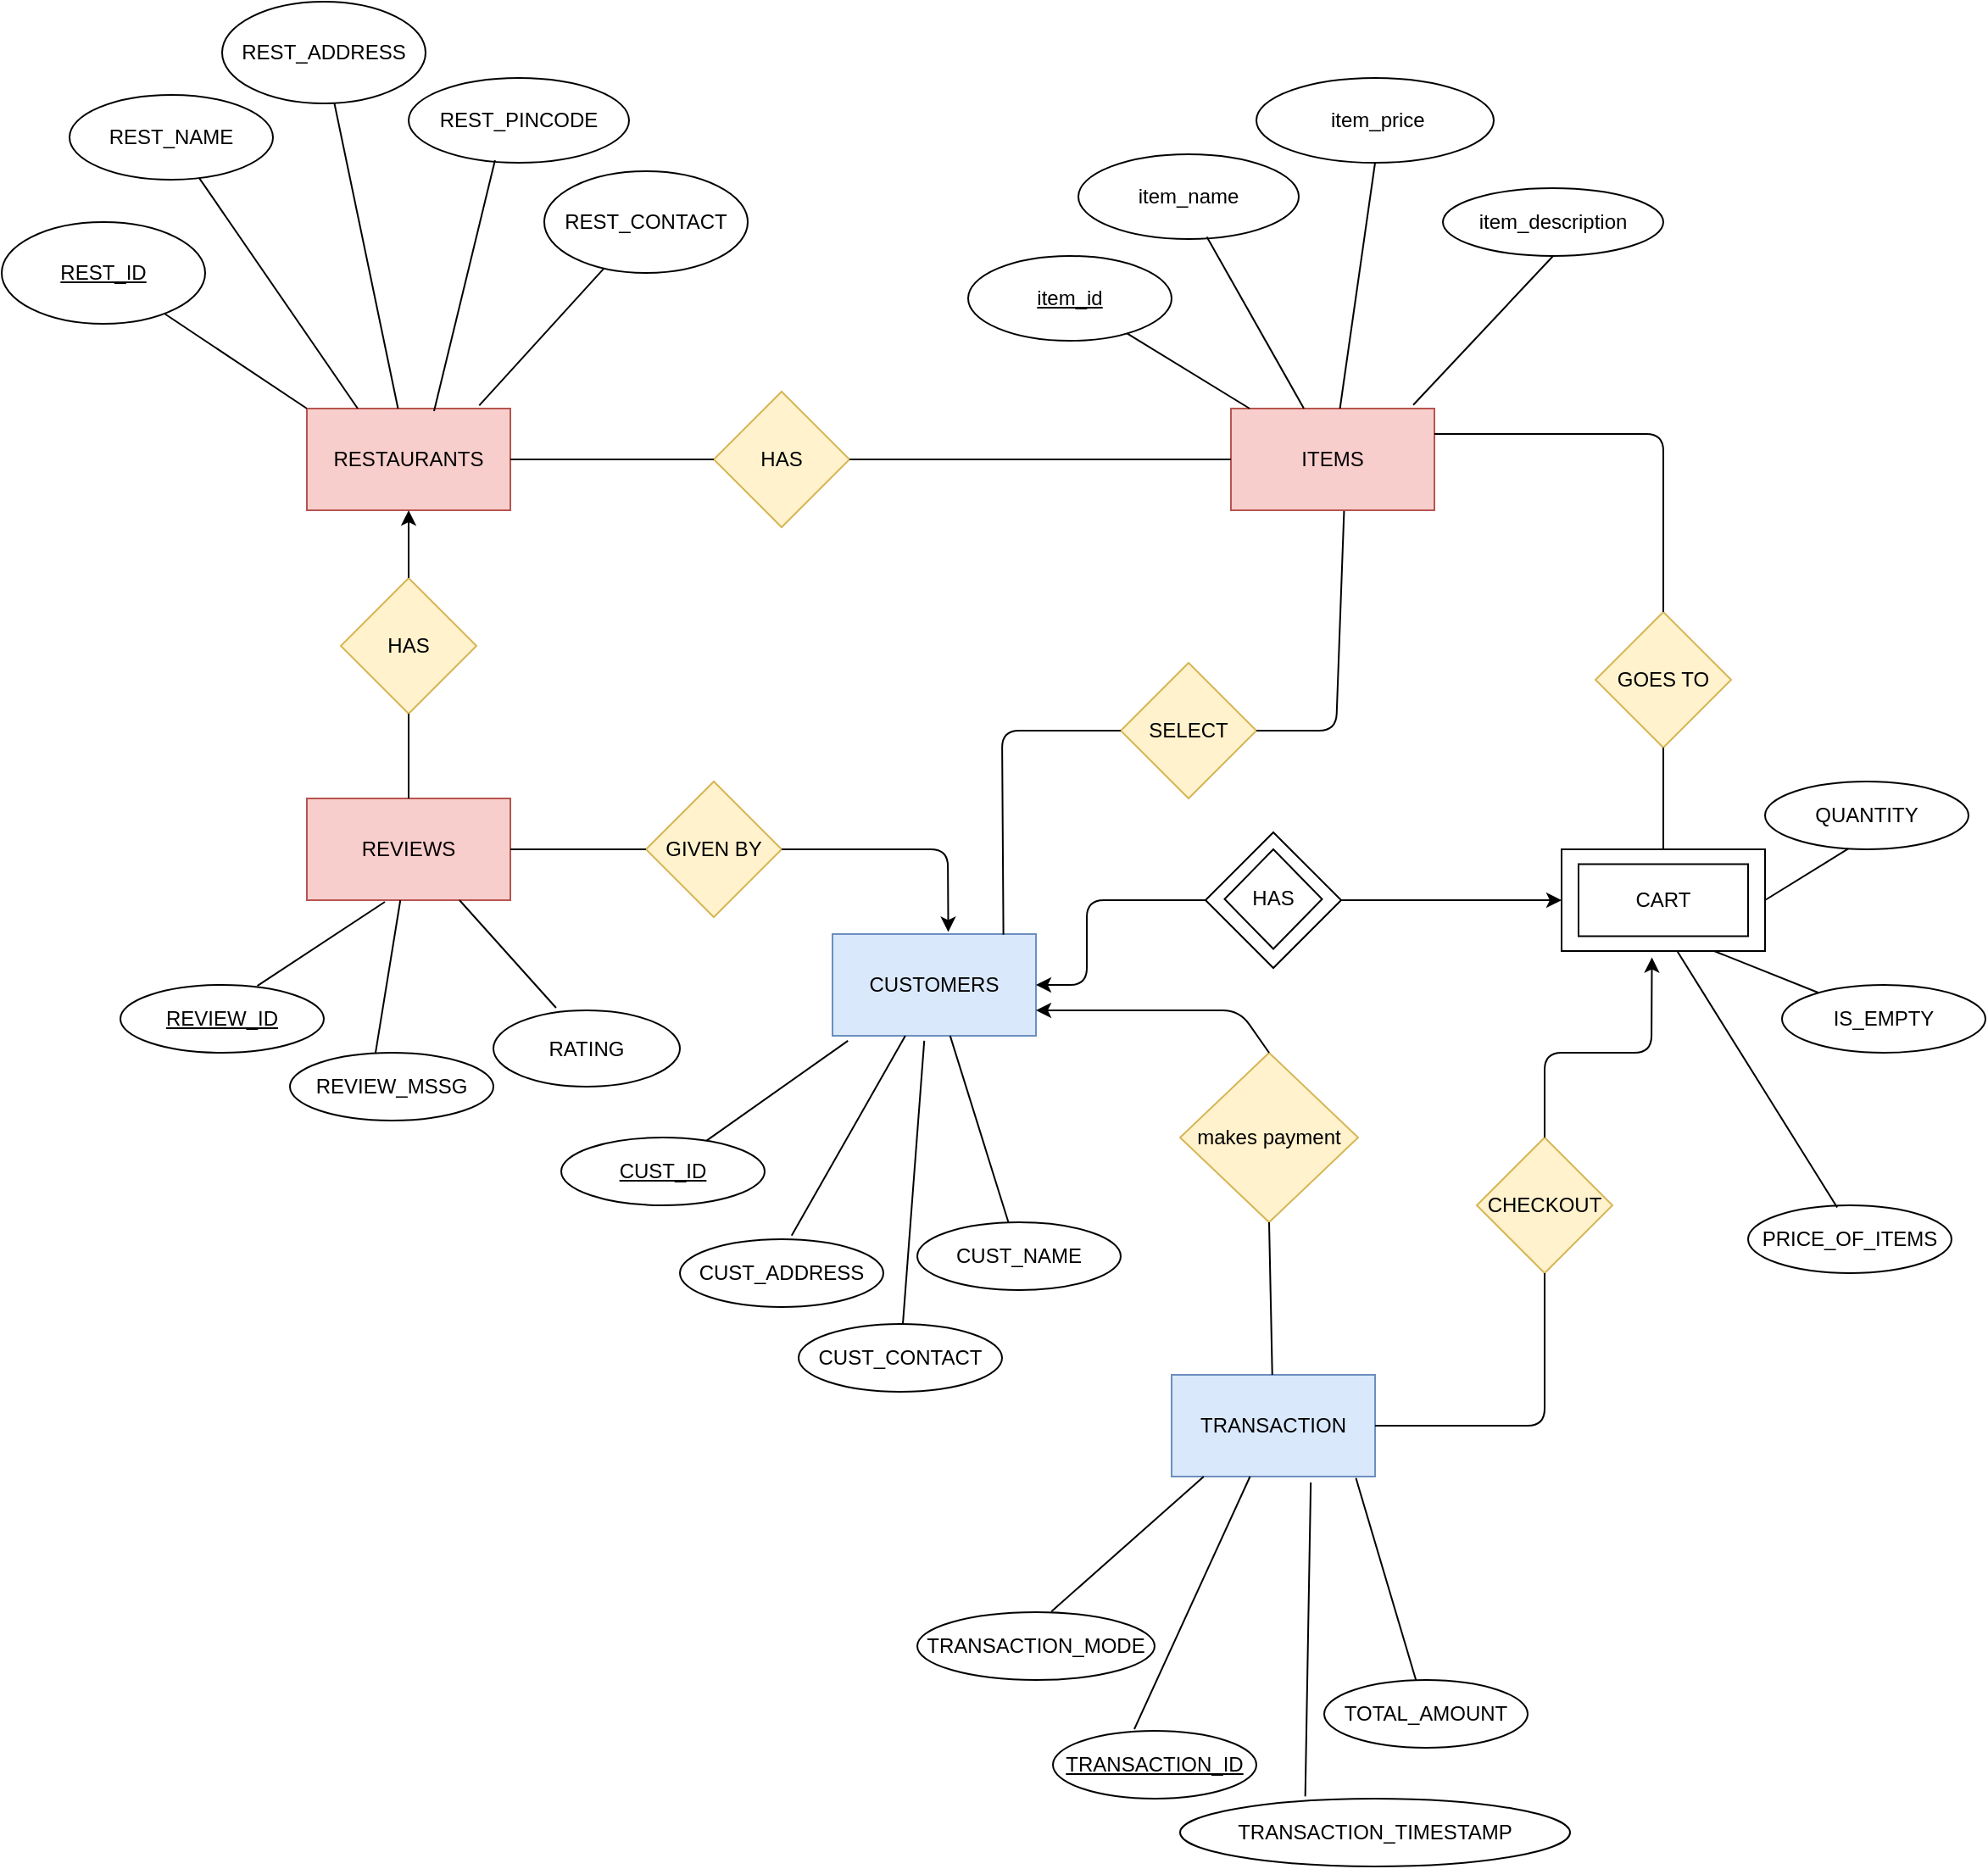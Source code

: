 <mxfile version="14.4.2" type="github">
  <diagram id="ATp6TMmyWoH9TD7Tf0jV" name="Page-1">
    <mxGraphModel dx="2035" dy="1768" grid="1" gridSize="10" guides="1" tooltips="1" connect="1" arrows="1" fold="1" page="1" pageScale="1" pageWidth="850" pageHeight="1100" math="0" shadow="0">
      <root>
        <mxCell id="0" />
        <mxCell id="1" parent="0" />
        <mxCell id="hR_grr5WYZVCEhmhDHav-1" value="RESTAURANTS" style="rounded=0;whiteSpace=wrap;html=1;fillColor=#f8cecc;strokeColor=#b85450;" parent="1" vertex="1">
          <mxGeometry x="40" y="160" width="120" height="60" as="geometry" />
        </mxCell>
        <mxCell id="hR_grr5WYZVCEhmhDHav-5" value="REVIEWS" style="rounded=0;whiteSpace=wrap;html=1;fillColor=#f8cecc;strokeColor=#b85450;" parent="1" vertex="1">
          <mxGeometry x="40" y="390" width="120" height="60" as="geometry" />
        </mxCell>
        <mxCell id="hR_grr5WYZVCEhmhDHav-7" value="" style="endArrow=none;html=1;" parent="1" source="hR_grr5WYZVCEhmhDHav-1" target="hR_grr5WYZVCEhmhDHav-13" edge="1">
          <mxGeometry width="50" height="50" relative="1" as="geometry">
            <mxPoint x="170" y="90" as="sourcePoint" />
            <mxPoint x="450" y="270" as="targetPoint" />
          </mxGeometry>
        </mxCell>
        <mxCell id="hR_grr5WYZVCEhmhDHav-8" value="" style="endArrow=none;html=1;exitX=0.847;exitY=-0.03;exitDx=0;exitDy=0;exitPerimeter=0;" parent="1" source="hR_grr5WYZVCEhmhDHav-1" target="hR_grr5WYZVCEhmhDHav-14" edge="1">
          <mxGeometry width="50" height="50" relative="1" as="geometry">
            <mxPoint x="190" y="150" as="sourcePoint" />
            <mxPoint x="210" y="130" as="targetPoint" />
          </mxGeometry>
        </mxCell>
        <mxCell id="hR_grr5WYZVCEhmhDHav-9" value="" style="endArrow=none;html=1;exitX=0;exitY=0;exitDx=0;exitDy=0;" parent="1" source="hR_grr5WYZVCEhmhDHav-1" target="hR_grr5WYZVCEhmhDHav-11" edge="1">
          <mxGeometry width="50" height="50" relative="1" as="geometry">
            <mxPoint x="100" y="190" as="sourcePoint" />
            <mxPoint x="68.974" y="127.947" as="targetPoint" />
          </mxGeometry>
        </mxCell>
        <mxCell id="hR_grr5WYZVCEhmhDHav-11" value="&lt;u&gt;REST_ID&lt;/u&gt;" style="ellipse;whiteSpace=wrap;html=1;" parent="1" vertex="1">
          <mxGeometry x="-140" y="50" width="120" height="60" as="geometry" />
        </mxCell>
        <mxCell id="hR_grr5WYZVCEhmhDHav-12" value="REST_NAME" style="ellipse;whiteSpace=wrap;html=1;" parent="1" vertex="1">
          <mxGeometry x="-100" y="-25" width="120" height="50" as="geometry" />
        </mxCell>
        <mxCell id="hR_grr5WYZVCEhmhDHav-13" value="REST_ADDRESS" style="ellipse;whiteSpace=wrap;html=1;" parent="1" vertex="1">
          <mxGeometry x="-10" y="-80" width="120" height="60" as="geometry" />
        </mxCell>
        <mxCell id="hR_grr5WYZVCEhmhDHav-14" value="REST_CONTACT" style="ellipse;whiteSpace=wrap;html=1;" parent="1" vertex="1">
          <mxGeometry x="180" y="20" width="120" height="60" as="geometry" />
        </mxCell>
        <mxCell id="hR_grr5WYZVCEhmhDHav-16" value="" style="endArrow=none;html=1;exitX=0.25;exitY=0;exitDx=0;exitDy=0;" parent="1" source="hR_grr5WYZVCEhmhDHav-1" target="hR_grr5WYZVCEhmhDHav-12" edge="1">
          <mxGeometry width="50" height="50" relative="1" as="geometry">
            <mxPoint x="400" y="310" as="sourcePoint" />
            <mxPoint x="450" y="260" as="targetPoint" />
            <Array as="points" />
          </mxGeometry>
        </mxCell>
        <mxCell id="hR_grr5WYZVCEhmhDHav-22" value="REVIEW_MSSG" style="ellipse;whiteSpace=wrap;html=1;" parent="1" vertex="1">
          <mxGeometry x="30" y="540" width="120" height="40" as="geometry" />
        </mxCell>
        <mxCell id="hR_grr5WYZVCEhmhDHav-23" value="&lt;u&gt;REVIEW_ID&lt;/u&gt;" style="ellipse;whiteSpace=wrap;html=1;" parent="1" vertex="1">
          <mxGeometry x="-70" y="500" width="120" height="40" as="geometry" />
        </mxCell>
        <mxCell id="hR_grr5WYZVCEhmhDHav-31" value="TRANSACTION_MODE" style="ellipse;whiteSpace=wrap;html=1;" parent="1" vertex="1">
          <mxGeometry x="400" y="870" width="140" height="40" as="geometry" />
        </mxCell>
        <mxCell id="hR_grr5WYZVCEhmhDHav-35" value="" style="endArrow=none;html=1;entryX=0.673;entryY=0.015;entryDx=0;entryDy=0;entryPerimeter=0;" parent="1" target="hR_grr5WYZVCEhmhDHav-23" edge="1">
          <mxGeometry width="50" height="50" relative="1" as="geometry">
            <mxPoint x="86" y="451" as="sourcePoint" />
            <mxPoint x="450" y="290" as="targetPoint" />
          </mxGeometry>
        </mxCell>
        <mxCell id="hR_grr5WYZVCEhmhDHav-36" value="" style="endArrow=none;html=1;exitX=0.42;exitY=0.015;exitDx=0;exitDy=0;exitPerimeter=0;" parent="1" source="hR_grr5WYZVCEhmhDHav-22" target="hR_grr5WYZVCEhmhDHav-5" edge="1">
          <mxGeometry width="50" height="50" relative="1" as="geometry">
            <mxPoint x="190" y="465" as="sourcePoint" />
            <mxPoint x="240" y="415" as="targetPoint" />
          </mxGeometry>
        </mxCell>
        <mxCell id="hR_grr5WYZVCEhmhDHav-54" value="HAS" style="rhombus;whiteSpace=wrap;html=1;fillColor=#fff2cc;strokeColor=#d6b656;" parent="1" vertex="1">
          <mxGeometry x="60" y="260" width="80" height="80" as="geometry" />
        </mxCell>
        <mxCell id="hR_grr5WYZVCEhmhDHav-64" value="" style="endArrow=classic;html=1;exitX=0.5;exitY=0;exitDx=0;exitDy=0;entryX=0.5;entryY=1;entryDx=0;entryDy=0;" parent="1" source="hR_grr5WYZVCEhmhDHav-54" target="hR_grr5WYZVCEhmhDHav-1" edge="1">
          <mxGeometry width="50" height="50" relative="1" as="geometry">
            <mxPoint x="200" y="280" as="sourcePoint" />
            <mxPoint x="250" y="230" as="targetPoint" />
          </mxGeometry>
        </mxCell>
        <mxCell id="hR_grr5WYZVCEhmhDHav-65" value="" style="endArrow=none;html=1;exitX=0.5;exitY=0;exitDx=0;exitDy=0;entryX=0.5;entryY=1;entryDx=0;entryDy=0;" parent="1" source="hR_grr5WYZVCEhmhDHav-5" target="hR_grr5WYZVCEhmhDHav-54" edge="1">
          <mxGeometry width="50" height="50" relative="1" as="geometry">
            <mxPoint x="320" y="300" as="sourcePoint" />
            <mxPoint x="370" y="250" as="targetPoint" />
          </mxGeometry>
        </mxCell>
        <mxCell id="hR_grr5WYZVCEhmhDHav-67" value="ITEMS" style="rounded=0;whiteSpace=wrap;html=1;fillColor=#f8cecc;strokeColor=#b85450;" parent="1" vertex="1">
          <mxGeometry x="585" y="160" width="120" height="60" as="geometry" />
        </mxCell>
        <mxCell id="hR_grr5WYZVCEhmhDHav-68" value="&amp;nbsp;item_price" style="ellipse;whiteSpace=wrap;html=1;" parent="1" vertex="1">
          <mxGeometry x="600" y="-35" width="140" height="50" as="geometry" />
        </mxCell>
        <mxCell id="hR_grr5WYZVCEhmhDHav-69" value="&lt;u&gt;item_id&lt;/u&gt;" style="ellipse;whiteSpace=wrap;html=1;" parent="1" vertex="1">
          <mxGeometry x="430" y="70" width="120" height="50" as="geometry" />
        </mxCell>
        <mxCell id="hR_grr5WYZVCEhmhDHav-70" value="item_name" style="ellipse;whiteSpace=wrap;html=1;" parent="1" vertex="1">
          <mxGeometry x="495" y="10" width="130" height="50" as="geometry" />
        </mxCell>
        <mxCell id="hR_grr5WYZVCEhmhDHav-72" value="" style="endArrow=none;html=1;exitX=0.583;exitY=0.975;exitDx=0;exitDy=0;exitPerimeter=0;" parent="1" source="hR_grr5WYZVCEhmhDHav-70" target="hR_grr5WYZVCEhmhDHav-67" edge="1">
          <mxGeometry width="50" height="50" relative="1" as="geometry">
            <mxPoint x="820" y="240" as="sourcePoint" />
            <mxPoint x="790" y="370" as="targetPoint" />
          </mxGeometry>
        </mxCell>
        <mxCell id="hR_grr5WYZVCEhmhDHav-73" value="" style="endArrow=none;html=1;exitX=0.5;exitY=1;exitDx=0;exitDy=0;" parent="1" source="hR_grr5WYZVCEhmhDHav-68" target="hR_grr5WYZVCEhmhDHav-67" edge="1">
          <mxGeometry width="50" height="50" relative="1" as="geometry">
            <mxPoint x="570" y="440" as="sourcePoint" />
            <mxPoint x="1030" y="110" as="targetPoint" />
            <Array as="points" />
          </mxGeometry>
        </mxCell>
        <mxCell id="hR_grr5WYZVCEhmhDHav-75" value="item_description" style="ellipse;whiteSpace=wrap;html=1;" parent="1" vertex="1">
          <mxGeometry x="710" y="30" width="130" height="40" as="geometry" />
        </mxCell>
        <mxCell id="hR_grr5WYZVCEhmhDHav-77" value="" style="endArrow=none;html=1;entryX=0.896;entryY=-0.035;entryDx=0;entryDy=0;exitX=0.5;exitY=1;exitDx=0;exitDy=0;entryPerimeter=0;" parent="1" source="hR_grr5WYZVCEhmhDHav-75" target="hR_grr5WYZVCEhmhDHav-67" edge="1">
          <mxGeometry width="50" height="50" relative="1" as="geometry">
            <mxPoint x="790" y="360" as="sourcePoint" />
            <mxPoint x="840" y="310" as="targetPoint" />
          </mxGeometry>
        </mxCell>
        <mxCell id="hR_grr5WYZVCEhmhDHav-85" value="REST_PINCODE" style="ellipse;whiteSpace=wrap;html=1;" parent="1" vertex="1">
          <mxGeometry x="100" y="-35" width="130" height="50" as="geometry" />
        </mxCell>
        <mxCell id="hR_grr5WYZVCEhmhDHav-86" value="" style="endArrow=none;html=1;entryX=0.392;entryY=0.97;entryDx=0;entryDy=0;entryPerimeter=0;exitX=0.625;exitY=0.025;exitDx=0;exitDy=0;exitPerimeter=0;" parent="1" source="hR_grr5WYZVCEhmhDHav-1" target="hR_grr5WYZVCEhmhDHav-85" edge="1">
          <mxGeometry width="50" height="50" relative="1" as="geometry">
            <mxPoint x="310" y="210" as="sourcePoint" />
            <mxPoint x="360" y="160" as="targetPoint" />
          </mxGeometry>
        </mxCell>
        <mxCell id="hR_grr5WYZVCEhmhDHav-89" value="HAS" style="rhombus;whiteSpace=wrap;html=1;fillColor=#fff2cc;strokeColor=#d6b656;" parent="1" vertex="1">
          <mxGeometry x="280" y="150" width="80" height="80" as="geometry" />
        </mxCell>
        <mxCell id="hR_grr5WYZVCEhmhDHav-90" value="" style="endArrow=none;html=1;exitX=1;exitY=0.5;exitDx=0;exitDy=0;entryX=0;entryY=0.5;entryDx=0;entryDy=0;" parent="1" source="hR_grr5WYZVCEhmhDHav-89" target="hR_grr5WYZVCEhmhDHav-67" edge="1">
          <mxGeometry width="50" height="50" relative="1" as="geometry">
            <mxPoint x="460" y="200" as="sourcePoint" />
            <mxPoint x="630" y="365" as="targetPoint" />
            <Array as="points" />
          </mxGeometry>
        </mxCell>
        <mxCell id="hR_grr5WYZVCEhmhDHav-91" value="" style="endArrow=none;html=1;entryX=1;entryY=0.5;entryDx=0;entryDy=0;exitX=0;exitY=0.5;exitDx=0;exitDy=0;" parent="1" source="hR_grr5WYZVCEhmhDHav-89" target="hR_grr5WYZVCEhmhDHav-1" edge="1">
          <mxGeometry width="50" height="50" relative="1" as="geometry">
            <mxPoint x="460" y="200" as="sourcePoint" />
            <mxPoint x="510" y="150" as="targetPoint" />
          </mxGeometry>
        </mxCell>
        <mxCell id="hR_grr5WYZVCEhmhDHav-102" value="RATING" style="ellipse;whiteSpace=wrap;html=1;" parent="1" vertex="1">
          <mxGeometry x="150" y="515" width="110" height="45" as="geometry" />
        </mxCell>
        <mxCell id="hR_grr5WYZVCEhmhDHav-103" value="" style="endArrow=none;html=1;exitX=0.75;exitY=1;exitDx=0;exitDy=0;entryX=0.336;entryY=-0.033;entryDx=0;entryDy=0;entryPerimeter=0;" parent="1" source="hR_grr5WYZVCEhmhDHav-5" target="hR_grr5WYZVCEhmhDHav-102" edge="1">
          <mxGeometry width="50" height="50" relative="1" as="geometry">
            <mxPoint x="460" y="280" as="sourcePoint" />
            <mxPoint x="510" y="230" as="targetPoint" />
          </mxGeometry>
        </mxCell>
        <mxCell id="hR_grr5WYZVCEhmhDHav-113" value="CUSTOMERS" style="rounded=0;whiteSpace=wrap;html=1;fillColor=#dae8fc;strokeColor=#6c8ebf;" parent="1" vertex="1">
          <mxGeometry x="350" y="470" width="120" height="60" as="geometry" />
        </mxCell>
        <mxCell id="hR_grr5WYZVCEhmhDHav-114" value="&lt;u&gt;CUST_ID&lt;/u&gt;" style="ellipse;whiteSpace=wrap;html=1;" parent="1" vertex="1">
          <mxGeometry x="190" y="590" width="120" height="40" as="geometry" />
        </mxCell>
        <mxCell id="hR_grr5WYZVCEhmhDHav-115" value="CUST_ADDRESS" style="ellipse;whiteSpace=wrap;html=1;" parent="1" vertex="1">
          <mxGeometry x="260" y="650" width="120" height="40" as="geometry" />
        </mxCell>
        <mxCell id="hR_grr5WYZVCEhmhDHav-116" value="CUST_CONTACT" style="ellipse;whiteSpace=wrap;html=1;" parent="1" vertex="1">
          <mxGeometry x="330" y="700" width="120" height="40" as="geometry" />
        </mxCell>
        <mxCell id="hR_grr5WYZVCEhmhDHav-117" value="CUST_NAME" style="ellipse;whiteSpace=wrap;html=1;" parent="1" vertex="1">
          <mxGeometry x="400" y="640" width="120" height="40" as="geometry" />
        </mxCell>
        <mxCell id="hR_grr5WYZVCEhmhDHav-118" value="" style="endArrow=none;html=1;exitX=0.076;exitY=1.049;exitDx=0;exitDy=0;exitPerimeter=0;" parent="1" source="hR_grr5WYZVCEhmhDHav-113" target="hR_grr5WYZVCEhmhDHav-114" edge="1">
          <mxGeometry width="50" height="50" relative="1" as="geometry">
            <mxPoint x="130" y="870" as="sourcePoint" />
            <mxPoint x="180" y="820" as="targetPoint" />
            <Array as="points" />
          </mxGeometry>
        </mxCell>
        <mxCell id="hR_grr5WYZVCEhmhDHav-119" value="" style="endArrow=none;html=1;" parent="1" source="hR_grr5WYZVCEhmhDHav-113" target="hR_grr5WYZVCEhmhDHav-117" edge="1">
          <mxGeometry width="50" height="50" relative="1" as="geometry">
            <mxPoint x="490" y="510" as="sourcePoint" />
            <mxPoint x="250" y="620" as="targetPoint" />
          </mxGeometry>
        </mxCell>
        <mxCell id="hR_grr5WYZVCEhmhDHav-120" value="" style="endArrow=none;html=1;entryX=0.549;entryY=-0.052;entryDx=0;entryDy=0;entryPerimeter=0;" parent="1" source="hR_grr5WYZVCEhmhDHav-113" target="hR_grr5WYZVCEhmhDHav-115" edge="1">
          <mxGeometry width="50" height="50" relative="1" as="geometry">
            <mxPoint x="439" y="510" as="sourcePoint" />
            <mxPoint x="290" y="620" as="targetPoint" />
          </mxGeometry>
        </mxCell>
        <mxCell id="hR_grr5WYZVCEhmhDHav-121" value="" style="endArrow=none;html=1;exitX=0.451;exitY=1.049;exitDx=0;exitDy=0;exitPerimeter=0;" parent="1" source="hR_grr5WYZVCEhmhDHav-113" target="hR_grr5WYZVCEhmhDHav-116" edge="1">
          <mxGeometry width="50" height="50" relative="1" as="geometry">
            <mxPoint x="210" y="720" as="sourcePoint" />
            <mxPoint x="260" y="670" as="targetPoint" />
          </mxGeometry>
        </mxCell>
        <mxCell id="hR_grr5WYZVCEhmhDHav-122" value="GIVEN BY" style="rhombus;whiteSpace=wrap;html=1;fillColor=#fff2cc;strokeColor=#d6b656;" parent="1" vertex="1">
          <mxGeometry x="240" y="380" width="80" height="80" as="geometry" />
        </mxCell>
        <mxCell id="hR_grr5WYZVCEhmhDHav-124" value="" style="endArrow=classic;html=1;exitX=1;exitY=0.5;exitDx=0;exitDy=0;entryX=0.569;entryY=-0.021;entryDx=0;entryDy=0;entryPerimeter=0;" parent="1" source="hR_grr5WYZVCEhmhDHav-122" target="hR_grr5WYZVCEhmhDHav-113" edge="1">
          <mxGeometry width="50" height="50" relative="1" as="geometry">
            <mxPoint x="350" y="340" as="sourcePoint" />
            <mxPoint x="400" y="290" as="targetPoint" />
            <Array as="points">
              <mxPoint x="418" y="420" />
            </Array>
          </mxGeometry>
        </mxCell>
        <mxCell id="hR_grr5WYZVCEhmhDHav-125" value="" style="endArrow=none;html=1;entryX=0;entryY=0.5;entryDx=0;entryDy=0;" parent="1" source="hR_grr5WYZVCEhmhDHav-5" target="hR_grr5WYZVCEhmhDHav-122" edge="1">
          <mxGeometry width="50" height="50" relative="1" as="geometry">
            <mxPoint x="350" y="510" as="sourcePoint" />
            <mxPoint x="400" y="460" as="targetPoint" />
          </mxGeometry>
        </mxCell>
        <mxCell id="hR_grr5WYZVCEhmhDHav-126" value="SELECT" style="rhombus;whiteSpace=wrap;html=1;fillColor=#fff2cc;strokeColor=#d6b656;" parent="1" vertex="1">
          <mxGeometry x="520" y="310" width="80" height="80" as="geometry" />
        </mxCell>
        <mxCell id="hR_grr5WYZVCEhmhDHav-127" value="" style="endArrow=none;html=1;entryX=0.556;entryY=1.007;entryDx=0;entryDy=0;entryPerimeter=0;exitX=1;exitY=0.5;exitDx=0;exitDy=0;" parent="1" source="hR_grr5WYZVCEhmhDHav-126" target="hR_grr5WYZVCEhmhDHav-67" edge="1">
          <mxGeometry width="50" height="50" relative="1" as="geometry">
            <mxPoint x="430" y="300" as="sourcePoint" />
            <mxPoint x="480" y="250" as="targetPoint" />
            <Array as="points">
              <mxPoint x="647" y="350" />
            </Array>
          </mxGeometry>
        </mxCell>
        <mxCell id="hR_grr5WYZVCEhmhDHav-128" value="" style="endArrow=none;html=1;" parent="1" source="hR_grr5WYZVCEhmhDHav-67" target="hR_grr5WYZVCEhmhDHav-69" edge="1">
          <mxGeometry width="50" height="50" relative="1" as="geometry">
            <mxPoint x="430" y="300" as="sourcePoint" />
            <mxPoint x="480" y="250" as="targetPoint" />
          </mxGeometry>
        </mxCell>
        <mxCell id="hR_grr5WYZVCEhmhDHav-129" value="" style="endArrow=none;html=1;entryX=0;entryY=0.5;entryDx=0;entryDy=0;exitX=0.84;exitY=0.007;exitDx=0;exitDy=0;exitPerimeter=0;" parent="1" source="hR_grr5WYZVCEhmhDHav-113" target="hR_grr5WYZVCEhmhDHav-126" edge="1">
          <mxGeometry width="50" height="50" relative="1" as="geometry">
            <mxPoint x="450" y="460" as="sourcePoint" />
            <mxPoint x="480" y="280" as="targetPoint" />
            <Array as="points">
              <mxPoint x="450" y="350" />
            </Array>
          </mxGeometry>
        </mxCell>
        <mxCell id="hR_grr5WYZVCEhmhDHav-169" value="CART" style="rounded=0;whiteSpace=wrap;html=1;" parent="1" vertex="1">
          <mxGeometry x="780" y="420" width="120" height="60" as="geometry" />
        </mxCell>
        <mxCell id="hR_grr5WYZVCEhmhDHav-170" value="TRANSACTION" style="rounded=0;whiteSpace=wrap;html=1;fillColor=#dae8fc;strokeColor=#6c8ebf;" parent="1" vertex="1">
          <mxGeometry x="550" y="730" width="120" height="60" as="geometry" />
        </mxCell>
        <mxCell id="hR_grr5WYZVCEhmhDHav-171" value="" style="endArrow=none;html=1;entryX=0.158;entryY=1;entryDx=0;entryDy=0;entryPerimeter=0;exitX=0.565;exitY=-0.01;exitDx=0;exitDy=0;exitPerimeter=0;" parent="1" source="hR_grr5WYZVCEhmhDHav-31" target="hR_grr5WYZVCEhmhDHav-170" edge="1">
          <mxGeometry width="50" height="50" relative="1" as="geometry">
            <mxPoint x="500" y="870" as="sourcePoint" />
            <mxPoint x="720" y="820" as="targetPoint" />
          </mxGeometry>
        </mxCell>
        <mxCell id="hR_grr5WYZVCEhmhDHav-173" value="PRICE_OF_ITEMS" style="ellipse;whiteSpace=wrap;html=1;" parent="1" vertex="1">
          <mxGeometry x="890" y="630" width="120" height="40" as="geometry" />
        </mxCell>
        <mxCell id="hR_grr5WYZVCEhmhDHav-174" value="IS_EMPTY&lt;br&gt;" style="ellipse;whiteSpace=wrap;html=1;" parent="1" vertex="1">
          <mxGeometry x="910" y="500" width="120" height="40" as="geometry" />
        </mxCell>
        <mxCell id="hR_grr5WYZVCEhmhDHav-175" value="&lt;u&gt;TRANSACTION_ID&lt;/u&gt;" style="ellipse;whiteSpace=wrap;html=1;" parent="1" vertex="1">
          <mxGeometry x="480" y="940" width="120" height="40" as="geometry" />
        </mxCell>
        <mxCell id="hR_grr5WYZVCEhmhDHav-176" value="" style="endArrow=none;html=1;exitX=0.4;exitY=-0.025;exitDx=0;exitDy=0;exitPerimeter=0;" parent="1" source="hR_grr5WYZVCEhmhDHav-175" target="hR_grr5WYZVCEhmhDHav-170" edge="1">
          <mxGeometry width="50" height="50" relative="1" as="geometry">
            <mxPoint x="740" y="670" as="sourcePoint" />
            <mxPoint x="790" y="620" as="targetPoint" />
          </mxGeometry>
        </mxCell>
        <mxCell id="hR_grr5WYZVCEhmhDHav-177" value="" style="endArrow=none;html=1;entryX=0.57;entryY=1.007;entryDx=0;entryDy=0;entryPerimeter=0;exitX=0.438;exitY=0.031;exitDx=0;exitDy=0;exitPerimeter=0;" parent="1" source="hR_grr5WYZVCEhmhDHav-173" target="hR_grr5WYZVCEhmhDHav-169" edge="1">
          <mxGeometry width="50" height="50" relative="1" as="geometry">
            <mxPoint x="857" y="557" as="sourcePoint" />
            <mxPoint x="1090" y="122.5" as="targetPoint" />
          </mxGeometry>
        </mxCell>
        <mxCell id="hR_grr5WYZVCEhmhDHav-178" value="" style="endArrow=none;html=1;entryX=0.75;entryY=1;entryDx=0;entryDy=0;" parent="1" source="hR_grr5WYZVCEhmhDHav-174" target="hR_grr5WYZVCEhmhDHav-169" edge="1">
          <mxGeometry width="50" height="50" relative="1" as="geometry">
            <mxPoint x="830" y="202.5" as="sourcePoint" />
            <mxPoint x="880" y="152.5" as="targetPoint" />
          </mxGeometry>
        </mxCell>
        <mxCell id="hR_grr5WYZVCEhmhDHav-180" value="TOTAL_AMOUNT" style="ellipse;whiteSpace=wrap;html=1;" parent="1" vertex="1">
          <mxGeometry x="640" y="910" width="120" height="40" as="geometry" />
        </mxCell>
        <mxCell id="hR_grr5WYZVCEhmhDHav-181" value="" style="endArrow=none;html=1;entryX=0.906;entryY=1.015;entryDx=0;entryDy=0;entryPerimeter=0;" parent="1" source="hR_grr5WYZVCEhmhDHav-180" target="hR_grr5WYZVCEhmhDHav-170" edge="1">
          <mxGeometry width="50" height="50" relative="1" as="geometry">
            <mxPoint x="740" y="670" as="sourcePoint" />
            <mxPoint x="790" y="620" as="targetPoint" />
          </mxGeometry>
        </mxCell>
        <mxCell id="hR_grr5WYZVCEhmhDHav-183" value="makes payment&lt;br&gt;" style="rhombus;whiteSpace=wrap;html=1;fillColor=#fff2cc;strokeColor=#d6b656;" parent="1" vertex="1">
          <mxGeometry x="555" y="540" width="105" height="100" as="geometry" />
        </mxCell>
        <mxCell id="hR_grr5WYZVCEhmhDHav-184" value="TRANSACTION_TIMESTAMP" style="ellipse;whiteSpace=wrap;html=1;" parent="1" vertex="1">
          <mxGeometry x="555" y="980" width="230" height="40" as="geometry" />
        </mxCell>
        <mxCell id="hR_grr5WYZVCEhmhDHav-185" value="" style="endArrow=none;html=1;entryX=0.684;entryY=1.059;entryDx=0;entryDy=0;entryPerimeter=0;exitX=0.321;exitY=-0.033;exitDx=0;exitDy=0;exitPerimeter=0;" parent="1" source="hR_grr5WYZVCEhmhDHav-184" target="hR_grr5WYZVCEhmhDHav-170" edge="1">
          <mxGeometry width="50" height="50" relative="1" as="geometry">
            <mxPoint x="800" y="870" as="sourcePoint" />
            <mxPoint x="850" y="820" as="targetPoint" />
          </mxGeometry>
        </mxCell>
        <mxCell id="hR_grr5WYZVCEhmhDHav-186" value="GOES TO" style="rhombus;whiteSpace=wrap;html=1;fillColor=#fff2cc;strokeColor=#d6b656;" parent="1" vertex="1">
          <mxGeometry x="800" y="280" width="80" height="80" as="geometry" />
        </mxCell>
        <mxCell id="hR_grr5WYZVCEhmhDHav-187" value="" style="endArrow=none;html=1;entryX=0.5;entryY=1;entryDx=0;entryDy=0;" parent="1" source="hR_grr5WYZVCEhmhDHav-169" target="hR_grr5WYZVCEhmhDHav-186" edge="1">
          <mxGeometry width="50" height="50" relative="1" as="geometry">
            <mxPoint x="870" y="422.5" as="sourcePoint" />
            <mxPoint x="920" y="372.5" as="targetPoint" />
          </mxGeometry>
        </mxCell>
        <mxCell id="hR_grr5WYZVCEhmhDHav-188" value="" style="endArrow=none;html=1;exitX=0.5;exitY=0;exitDx=0;exitDy=0;entryX=1;entryY=0.25;entryDx=0;entryDy=0;" parent="1" source="hR_grr5WYZVCEhmhDHav-186" target="hR_grr5WYZVCEhmhDHav-67" edge="1">
          <mxGeometry width="50" height="50" relative="1" as="geometry">
            <mxPoint x="640" y="230" as="sourcePoint" />
            <mxPoint x="690" y="180" as="targetPoint" />
            <Array as="points">
              <mxPoint x="840" y="175" />
            </Array>
          </mxGeometry>
        </mxCell>
        <mxCell id="hR_grr5WYZVCEhmhDHav-189" value="HAS" style="rhombus;whiteSpace=wrap;html=1;" parent="1" vertex="1">
          <mxGeometry x="570" y="410" width="80" height="80" as="geometry" />
        </mxCell>
        <mxCell id="hR_grr5WYZVCEhmhDHav-190" value="" style="endArrow=classic;html=1;exitX=1;exitY=0.5;exitDx=0;exitDy=0;entryX=0;entryY=0.5;entryDx=0;entryDy=0;" parent="1" source="hR_grr5WYZVCEhmhDHav-189" target="hR_grr5WYZVCEhmhDHav-169" edge="1">
          <mxGeometry width="50" height="50" relative="1" as="geometry">
            <mxPoint x="670" y="470" as="sourcePoint" />
            <mxPoint x="780" y="470" as="targetPoint" />
          </mxGeometry>
        </mxCell>
        <mxCell id="hR_grr5WYZVCEhmhDHav-192" value="" style="endArrow=classic;html=1;exitX=0;exitY=0.5;exitDx=0;exitDy=0;entryX=1;entryY=0.5;entryDx=0;entryDy=0;" parent="1" source="hR_grr5WYZVCEhmhDHav-189" target="hR_grr5WYZVCEhmhDHav-113" edge="1">
          <mxGeometry width="50" height="50" relative="1" as="geometry">
            <mxPoint x="470" y="490" as="sourcePoint" />
            <mxPoint x="550" y="500" as="targetPoint" />
            <Array as="points">
              <mxPoint x="500" y="450" />
              <mxPoint x="500" y="500" />
            </Array>
          </mxGeometry>
        </mxCell>
        <mxCell id="hR_grr5WYZVCEhmhDHav-195" value="" style="endArrow=classic;html=1;exitX=0.5;exitY=0;exitDx=0;exitDy=0;entryX=1;entryY=0.75;entryDx=0;entryDy=0;" parent="1" source="hR_grr5WYZVCEhmhDHav-183" target="hR_grr5WYZVCEhmhDHav-113" edge="1">
          <mxGeometry width="50" height="50" relative="1" as="geometry">
            <mxPoint x="390" y="800" as="sourcePoint" />
            <mxPoint x="440" y="750" as="targetPoint" />
            <Array as="points">
              <mxPoint x="590" y="515" />
            </Array>
          </mxGeometry>
        </mxCell>
        <mxCell id="hR_grr5WYZVCEhmhDHav-196" value="" style="endArrow=none;html=1;entryX=0.5;entryY=1;entryDx=0;entryDy=0;" parent="1" source="hR_grr5WYZVCEhmhDHav-170" target="hR_grr5WYZVCEhmhDHav-183" edge="1">
          <mxGeometry width="50" height="50" relative="1" as="geometry">
            <mxPoint x="390" y="800" as="sourcePoint" />
            <mxPoint x="440" y="750" as="targetPoint" />
          </mxGeometry>
        </mxCell>
        <mxCell id="hR_grr5WYZVCEhmhDHav-197" value="QUANTITY" style="ellipse;whiteSpace=wrap;html=1;" parent="1" vertex="1">
          <mxGeometry x="900" y="380" width="120" height="40" as="geometry" />
        </mxCell>
        <mxCell id="hR_grr5WYZVCEhmhDHav-198" value="" style="endArrow=none;html=1;exitX=1;exitY=0.5;exitDx=0;exitDy=0;entryX=0.41;entryY=0.99;entryDx=0;entryDy=0;entryPerimeter=0;" parent="1" source="hR_grr5WYZVCEhmhDHav-169" target="hR_grr5WYZVCEhmhDHav-197" edge="1">
          <mxGeometry width="50" height="50" relative="1" as="geometry">
            <mxPoint x="900" y="470" as="sourcePoint" />
            <mxPoint x="950" y="420" as="targetPoint" />
          </mxGeometry>
        </mxCell>
        <mxCell id="hR_grr5WYZVCEhmhDHav-199" value="CHECKOUT" style="rhombus;whiteSpace=wrap;html=1;fillColor=#fff2cc;strokeColor=#d6b656;" parent="1" vertex="1">
          <mxGeometry x="730" y="590" width="80" height="80" as="geometry" />
        </mxCell>
        <mxCell id="hR_grr5WYZVCEhmhDHav-200" value="" style="endArrow=none;html=1;entryX=0.5;entryY=1;entryDx=0;entryDy=0;exitX=1;exitY=0.5;exitDx=0;exitDy=0;" parent="1" source="hR_grr5WYZVCEhmhDHav-170" target="hR_grr5WYZVCEhmhDHav-199" edge="1">
          <mxGeometry width="50" height="50" relative="1" as="geometry">
            <mxPoint x="710" y="740" as="sourcePoint" />
            <mxPoint x="760" y="690" as="targetPoint" />
            <Array as="points">
              <mxPoint x="770" y="760" />
            </Array>
          </mxGeometry>
        </mxCell>
        <mxCell id="hR_grr5WYZVCEhmhDHav-202" value="" style="endArrow=classic;html=1;entryX=0.444;entryY=1.063;entryDx=0;entryDy=0;entryPerimeter=0;exitX=0.5;exitY=0;exitDx=0;exitDy=0;" parent="1" source="hR_grr5WYZVCEhmhDHav-199" target="hR_grr5WYZVCEhmhDHav-169" edge="1">
          <mxGeometry width="50" height="50" relative="1" as="geometry">
            <mxPoint x="770" y="560" as="sourcePoint" />
            <mxPoint x="820" y="510" as="targetPoint" />
            <Array as="points">
              <mxPoint x="770" y="540" />
              <mxPoint x="833" y="540" />
            </Array>
          </mxGeometry>
        </mxCell>
        <mxCell id="YEr0zcpAk82phxums105-1" value="CART" style="rounded=0;whiteSpace=wrap;html=1;" vertex="1" parent="1">
          <mxGeometry x="790" y="428.75" width="100" height="42.5" as="geometry" />
        </mxCell>
        <mxCell id="YEr0zcpAk82phxums105-2" value="HAS" style="rhombus;whiteSpace=wrap;html=1;" vertex="1" parent="1">
          <mxGeometry x="581.25" y="420" width="57.5" height="58.75" as="geometry" />
        </mxCell>
      </root>
    </mxGraphModel>
  </diagram>
</mxfile>
